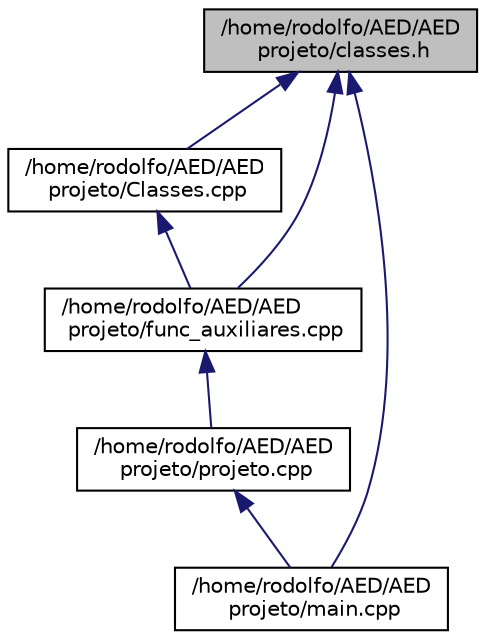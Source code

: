 digraph "/home/rodolfo/AED/AED projeto/classes.h"
{
 // LATEX_PDF_SIZE
  edge [fontname="Helvetica",fontsize="10",labelfontname="Helvetica",labelfontsize="10"];
  node [fontname="Helvetica",fontsize="10",shape=record];
  Node1 [label="/home/rodolfo/AED/AED\l projeto/classes.h",height=0.2,width=0.4,color="black", fillcolor="grey75", style="filled", fontcolor="black",tooltip=" "];
  Node1 -> Node2 [dir="back",color="midnightblue",fontsize="10",style="solid"];
  Node2 [label="/home/rodolfo/AED/AED\l projeto/Classes.cpp",height=0.2,width=0.4,color="black", fillcolor="white", style="filled",URL="$Classes_8cpp.html",tooltip=" "];
  Node2 -> Node3 [dir="back",color="midnightblue",fontsize="10",style="solid"];
  Node3 [label="/home/rodolfo/AED/AED\l projeto/func_auxiliares.cpp",height=0.2,width=0.4,color="black", fillcolor="white", style="filled",URL="$func__auxiliares_8cpp.html",tooltip=" "];
  Node3 -> Node4 [dir="back",color="midnightblue",fontsize="10",style="solid"];
  Node4 [label="/home/rodolfo/AED/AED\l projeto/projeto.cpp",height=0.2,width=0.4,color="black", fillcolor="white", style="filled",URL="$projeto_8cpp.html",tooltip=" "];
  Node4 -> Node5 [dir="back",color="midnightblue",fontsize="10",style="solid"];
  Node5 [label="/home/rodolfo/AED/AED\l projeto/main.cpp",height=0.2,width=0.4,color="black", fillcolor="white", style="filled",URL="$main_8cpp.html",tooltip=" "];
  Node1 -> Node3 [dir="back",color="midnightblue",fontsize="10",style="solid"];
  Node1 -> Node5 [dir="back",color="midnightblue",fontsize="10",style="solid"];
}
